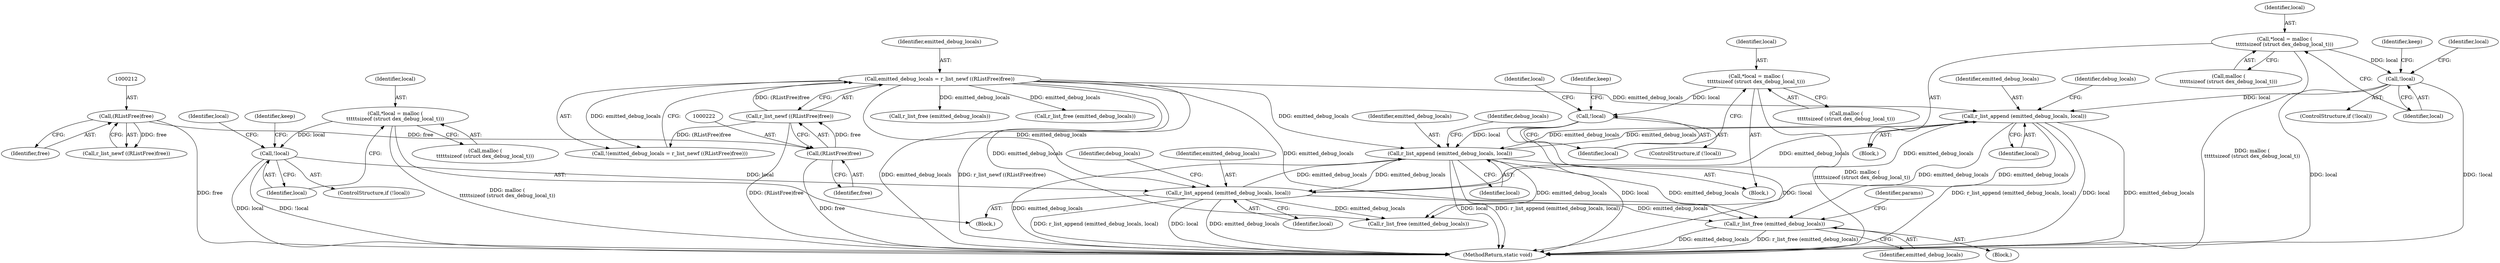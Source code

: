 digraph "0_radare2_ad55822430a03fe075221b543efb434567e9e431@API" {
"1001181" [label="(Call,r_list_free (emitted_debug_locals))"];
"1000871" [label="(Call,r_list_append (emitted_debug_locals, local))"];
"1000218" [label="(Call,emitted_debug_locals = r_list_newf ((RListFree)free))"];
"1000220" [label="(Call,r_list_newf ((RListFree)free))"];
"1000221" [label="(Call,(RListFree)free)"];
"1000211" [label="(Call,(RListFree)free)"];
"1000566" [label="(Call,r_list_append (emitted_debug_locals, local))"];
"1000742" [label="(Call,r_list_append (emitted_debug_locals, local))"];
"1000684" [label="(Call,!local)"];
"1000678" [label="(Call,*local = malloc (\n\t\t\t\t\tsizeof (struct dex_debug_local_t)))"];
"1000508" [label="(Call,!local)"];
"1000502" [label="(Call,*local = malloc (\n\t\t\t\t\tsizeof (struct dex_debug_local_t)))"];
"1000813" [label="(Call,!local)"];
"1000807" [label="(Call,*local = malloc (\n\t\t\t\t\tsizeof (struct dex_debug_local_t)))"];
"1000679" [label="(Identifier,local)"];
"1001184" [label="(Identifier,params)"];
"1000748" [label="(Identifier,debug_locals)"];
"1000678" [label="(Call,*local = malloc (\n\t\t\t\t\tsizeof (struct dex_debug_local_t)))"];
"1000872" [label="(Identifier,emitted_debug_locals)"];
"1000291" [label="(Call,r_list_free (emitted_debug_locals))"];
"1000220" [label="(Call,r_list_newf ((RListFree)free))"];
"1000517" [label="(Identifier,local)"];
"1000218" [label="(Call,emitted_debug_locals = r_list_newf ((RListFree)free))"];
"1000744" [label="(Identifier,local)"];
"1000507" [label="(ControlStructure,if (!local))"];
"1000210" [label="(Call,r_list_newf ((RListFree)free))"];
"1000568" [label="(Identifier,local)"];
"1000509" [label="(Identifier,local)"];
"1000877" [label="(Identifier,debug_locals)"];
"1000685" [label="(Identifier,local)"];
"1000693" [label="(Identifier,local)"];
"1000807" [label="(Call,*local = malloc (\n\t\t\t\t\tsizeof (struct dex_debug_local_t)))"];
"1000809" [label="(Call,malloc (\n\t\t\t\t\tsizeof (struct dex_debug_local_t)))"];
"1000503" [label="(Identifier,local)"];
"1000567" [label="(Identifier,emitted_debug_locals)"];
"1000508" [label="(Call,!local)"];
"1001043" [label="(Call,r_list_free (emitted_debug_locals))"];
"1000219" [label="(Identifier,emitted_debug_locals)"];
"1001181" [label="(Call,r_list_free (emitted_debug_locals))"];
"1000217" [label="(Call,!(emitted_debug_locals = r_list_newf ((RListFree)free)))"];
"1000871" [label="(Call,r_list_append (emitted_debug_locals, local))"];
"1000211" [label="(Call,(RListFree)free)"];
"1000814" [label="(Identifier,local)"];
"1000500" [label="(Block,)"];
"1000805" [label="(Block,)"];
"1000680" [label="(Call,malloc (\n\t\t\t\t\tsizeof (struct dex_debug_local_t)))"];
"1000566" [label="(Call,r_list_append (emitted_debug_locals, local))"];
"1000213" [label="(Identifier,free)"];
"1000808" [label="(Identifier,local)"];
"1000812" [label="(ControlStructure,if (!local))"];
"1000221" [label="(Call,(RListFree)free)"];
"1000676" [label="(Block,)"];
"1000873" [label="(Identifier,local)"];
"1000817" [label="(Identifier,keep)"];
"1000742" [label="(Call,r_list_append (emitted_debug_locals, local))"];
"1000319" [label="(Call,r_list_free (emitted_debug_locals))"];
"1000502" [label="(Call,*local = malloc (\n\t\t\t\t\tsizeof (struct dex_debug_local_t)))"];
"1000822" [label="(Identifier,local)"];
"1001182" [label="(Identifier,emitted_debug_locals)"];
"1001185" [label="(MethodReturn,static void)"];
"1000223" [label="(Identifier,free)"];
"1000504" [label="(Call,malloc (\n\t\t\t\t\tsizeof (struct dex_debug_local_t)))"];
"1000122" [label="(Block,)"];
"1000572" [label="(Identifier,debug_locals)"];
"1000683" [label="(ControlStructure,if (!local))"];
"1000688" [label="(Identifier,keep)"];
"1000743" [label="(Identifier,emitted_debug_locals)"];
"1000684" [label="(Call,!local)"];
"1000512" [label="(Identifier,keep)"];
"1000813" [label="(Call,!local)"];
"1001181" -> "1000122"  [label="AST: "];
"1001181" -> "1001182"  [label="CFG: "];
"1001182" -> "1001181"  [label="AST: "];
"1001184" -> "1001181"  [label="CFG: "];
"1001181" -> "1001185"  [label="DDG: emitted_debug_locals"];
"1001181" -> "1001185"  [label="DDG: r_list_free (emitted_debug_locals)"];
"1000871" -> "1001181"  [label="DDG: emitted_debug_locals"];
"1000218" -> "1001181"  [label="DDG: emitted_debug_locals"];
"1000566" -> "1001181"  [label="DDG: emitted_debug_locals"];
"1000742" -> "1001181"  [label="DDG: emitted_debug_locals"];
"1000871" -> "1000805"  [label="AST: "];
"1000871" -> "1000873"  [label="CFG: "];
"1000872" -> "1000871"  [label="AST: "];
"1000873" -> "1000871"  [label="AST: "];
"1000877" -> "1000871"  [label="CFG: "];
"1000871" -> "1001185"  [label="DDG: emitted_debug_locals"];
"1000871" -> "1001185"  [label="DDG: r_list_append (emitted_debug_locals, local)"];
"1000871" -> "1001185"  [label="DDG: local"];
"1000871" -> "1000566"  [label="DDG: emitted_debug_locals"];
"1000871" -> "1000742"  [label="DDG: emitted_debug_locals"];
"1000218" -> "1000871"  [label="DDG: emitted_debug_locals"];
"1000566" -> "1000871"  [label="DDG: emitted_debug_locals"];
"1000742" -> "1000871"  [label="DDG: emitted_debug_locals"];
"1000813" -> "1000871"  [label="DDG: local"];
"1000871" -> "1001043"  [label="DDG: emitted_debug_locals"];
"1000218" -> "1000217"  [label="AST: "];
"1000218" -> "1000220"  [label="CFG: "];
"1000219" -> "1000218"  [label="AST: "];
"1000220" -> "1000218"  [label="AST: "];
"1000217" -> "1000218"  [label="CFG: "];
"1000218" -> "1001185"  [label="DDG: emitted_debug_locals"];
"1000218" -> "1001185"  [label="DDG: r_list_newf ((RListFree)free)"];
"1000218" -> "1000217"  [label="DDG: emitted_debug_locals"];
"1000220" -> "1000218"  [label="DDG: (RListFree)free"];
"1000218" -> "1000291"  [label="DDG: emitted_debug_locals"];
"1000218" -> "1000319"  [label="DDG: emitted_debug_locals"];
"1000218" -> "1000566"  [label="DDG: emitted_debug_locals"];
"1000218" -> "1000742"  [label="DDG: emitted_debug_locals"];
"1000218" -> "1001043"  [label="DDG: emitted_debug_locals"];
"1000220" -> "1000221"  [label="CFG: "];
"1000221" -> "1000220"  [label="AST: "];
"1000220" -> "1001185"  [label="DDG: (RListFree)free"];
"1000220" -> "1000217"  [label="DDG: (RListFree)free"];
"1000221" -> "1000220"  [label="DDG: free"];
"1000221" -> "1000223"  [label="CFG: "];
"1000222" -> "1000221"  [label="AST: "];
"1000223" -> "1000221"  [label="AST: "];
"1000221" -> "1001185"  [label="DDG: free"];
"1000211" -> "1000221"  [label="DDG: free"];
"1000211" -> "1000210"  [label="AST: "];
"1000211" -> "1000213"  [label="CFG: "];
"1000212" -> "1000211"  [label="AST: "];
"1000213" -> "1000211"  [label="AST: "];
"1000210" -> "1000211"  [label="CFG: "];
"1000211" -> "1001185"  [label="DDG: free"];
"1000211" -> "1000210"  [label="DDG: free"];
"1000566" -> "1000500"  [label="AST: "];
"1000566" -> "1000568"  [label="CFG: "];
"1000567" -> "1000566"  [label="AST: "];
"1000568" -> "1000566"  [label="AST: "];
"1000572" -> "1000566"  [label="CFG: "];
"1000566" -> "1001185"  [label="DDG: local"];
"1000566" -> "1001185"  [label="DDG: r_list_append (emitted_debug_locals, local)"];
"1000566" -> "1001185"  [label="DDG: emitted_debug_locals"];
"1000742" -> "1000566"  [label="DDG: emitted_debug_locals"];
"1000508" -> "1000566"  [label="DDG: local"];
"1000566" -> "1000742"  [label="DDG: emitted_debug_locals"];
"1000566" -> "1001043"  [label="DDG: emitted_debug_locals"];
"1000742" -> "1000676"  [label="AST: "];
"1000742" -> "1000744"  [label="CFG: "];
"1000743" -> "1000742"  [label="AST: "];
"1000744" -> "1000742"  [label="AST: "];
"1000748" -> "1000742"  [label="CFG: "];
"1000742" -> "1001185"  [label="DDG: r_list_append (emitted_debug_locals, local)"];
"1000742" -> "1001185"  [label="DDG: local"];
"1000742" -> "1001185"  [label="DDG: emitted_debug_locals"];
"1000684" -> "1000742"  [label="DDG: local"];
"1000742" -> "1001043"  [label="DDG: emitted_debug_locals"];
"1000684" -> "1000683"  [label="AST: "];
"1000684" -> "1000685"  [label="CFG: "];
"1000685" -> "1000684"  [label="AST: "];
"1000688" -> "1000684"  [label="CFG: "];
"1000693" -> "1000684"  [label="CFG: "];
"1000684" -> "1001185"  [label="DDG: !local"];
"1000684" -> "1001185"  [label="DDG: local"];
"1000678" -> "1000684"  [label="DDG: local"];
"1000678" -> "1000676"  [label="AST: "];
"1000678" -> "1000680"  [label="CFG: "];
"1000679" -> "1000678"  [label="AST: "];
"1000680" -> "1000678"  [label="AST: "];
"1000685" -> "1000678"  [label="CFG: "];
"1000678" -> "1001185"  [label="DDG: malloc (\n\t\t\t\t\tsizeof (struct dex_debug_local_t))"];
"1000508" -> "1000507"  [label="AST: "];
"1000508" -> "1000509"  [label="CFG: "];
"1000509" -> "1000508"  [label="AST: "];
"1000512" -> "1000508"  [label="CFG: "];
"1000517" -> "1000508"  [label="CFG: "];
"1000508" -> "1001185"  [label="DDG: local"];
"1000508" -> "1001185"  [label="DDG: !local"];
"1000502" -> "1000508"  [label="DDG: local"];
"1000502" -> "1000500"  [label="AST: "];
"1000502" -> "1000504"  [label="CFG: "];
"1000503" -> "1000502"  [label="AST: "];
"1000504" -> "1000502"  [label="AST: "];
"1000509" -> "1000502"  [label="CFG: "];
"1000502" -> "1001185"  [label="DDG: malloc (\n\t\t\t\t\tsizeof (struct dex_debug_local_t))"];
"1000813" -> "1000812"  [label="AST: "];
"1000813" -> "1000814"  [label="CFG: "];
"1000814" -> "1000813"  [label="AST: "];
"1000817" -> "1000813"  [label="CFG: "];
"1000822" -> "1000813"  [label="CFG: "];
"1000813" -> "1001185"  [label="DDG: local"];
"1000813" -> "1001185"  [label="DDG: !local"];
"1000807" -> "1000813"  [label="DDG: local"];
"1000807" -> "1000805"  [label="AST: "];
"1000807" -> "1000809"  [label="CFG: "];
"1000808" -> "1000807"  [label="AST: "];
"1000809" -> "1000807"  [label="AST: "];
"1000814" -> "1000807"  [label="CFG: "];
"1000807" -> "1001185"  [label="DDG: malloc (\n\t\t\t\t\tsizeof (struct dex_debug_local_t))"];
}
